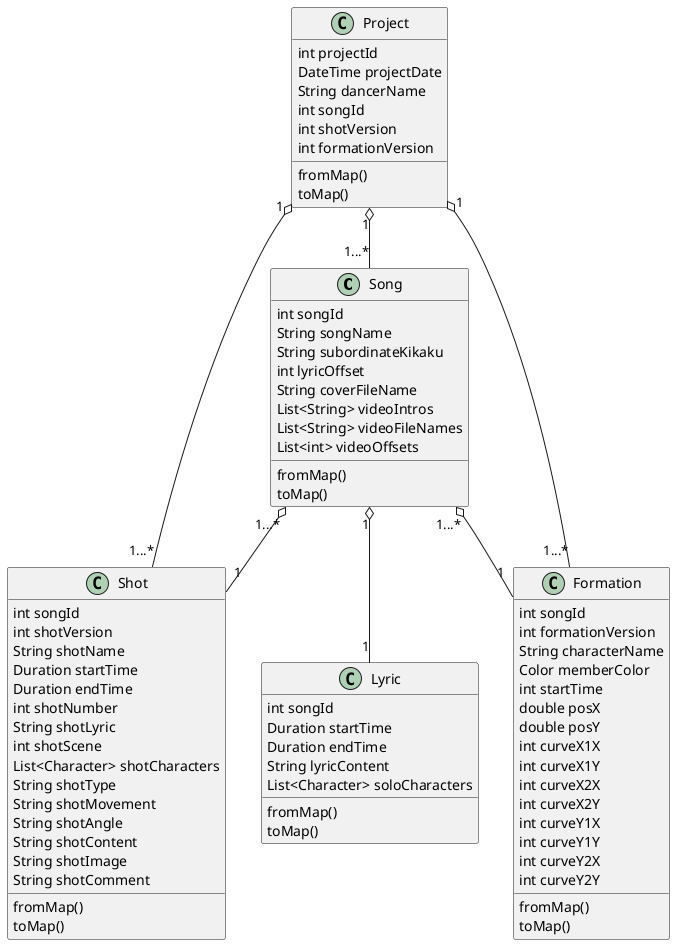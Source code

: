 @startuml Class


Song "1" o-- "1" Lyric
Song "1...*" o-- "1" Shot
Song "1...*" o-- "1" Formation
Project "1" o-- "1...*" Song
Project "1" o-- "1...*" Shot
Project "1" o-- "1...*" Formation

class Project {
    int projectId
    DateTime projectDate
    String dancerName
    int songId
    int shotVersion
    int formationVersion
    fromMap()
    toMap()
}

class Song {
    int songId
    String songName
    String subordinateKikaku
    int lyricOffset
    String coverFileName
    List<String> videoIntros
    List<String> videoFileNames
    List<int> videoOffsets
    fromMap()
    toMap()
}

class Shot {
    int songId
    int shotVersion
    String shotName
    Duration startTime
    Duration endTime
    int shotNumber
    String shotLyric
    int shotScene
    List<Character> shotCharacters
    String shotType
    String shotMovement
    String shotAngle
    String shotContent
    String shotImage
    String shotComment
    fromMap()
    toMap()
}

class Lyric {
    int songId
    Duration startTime
    Duration endTime
    String lyricContent
    List<Character> soloCharacters
    fromMap()
    toMap()
}

class Formation {
    int songId
    int formationVersion
    String characterName
    Color memberColor
    int startTime
    double posX
    double posY
    int curveX1X
    int curveX1Y
    int curveX2X
    int curveX2Y
    int curveY1X
    int curveY1Y
    int curveY2X
    int curveY2Y
    fromMap()
    toMap()
}

@enduml